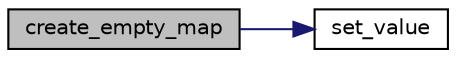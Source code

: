 digraph G
{
  edge [fontname="Helvetica",fontsize="10",labelfontname="Helvetica",labelfontsize="10"];
  node [fontname="Helvetica",fontsize="10",shape=record];
  rankdir=LR;
  Node1 [label="create_empty_map",height=0.2,width=0.4,color="black", fillcolor="grey75", style="filled" fontcolor="black"];
  Node1 -> Node2 [color="midnightblue",fontsize="10",style="solid",fontname="Helvetica"];
  Node2 [label="set_value",height=0.2,width=0.4,color="black", fillcolor="white", style="filled",URL="$group___i_s_o_m_e_t_r_i_c.html#ga8366c42e9ace1872eaad8efda0e9a244",tooltip="Set the value of a cell in a map."];
}
